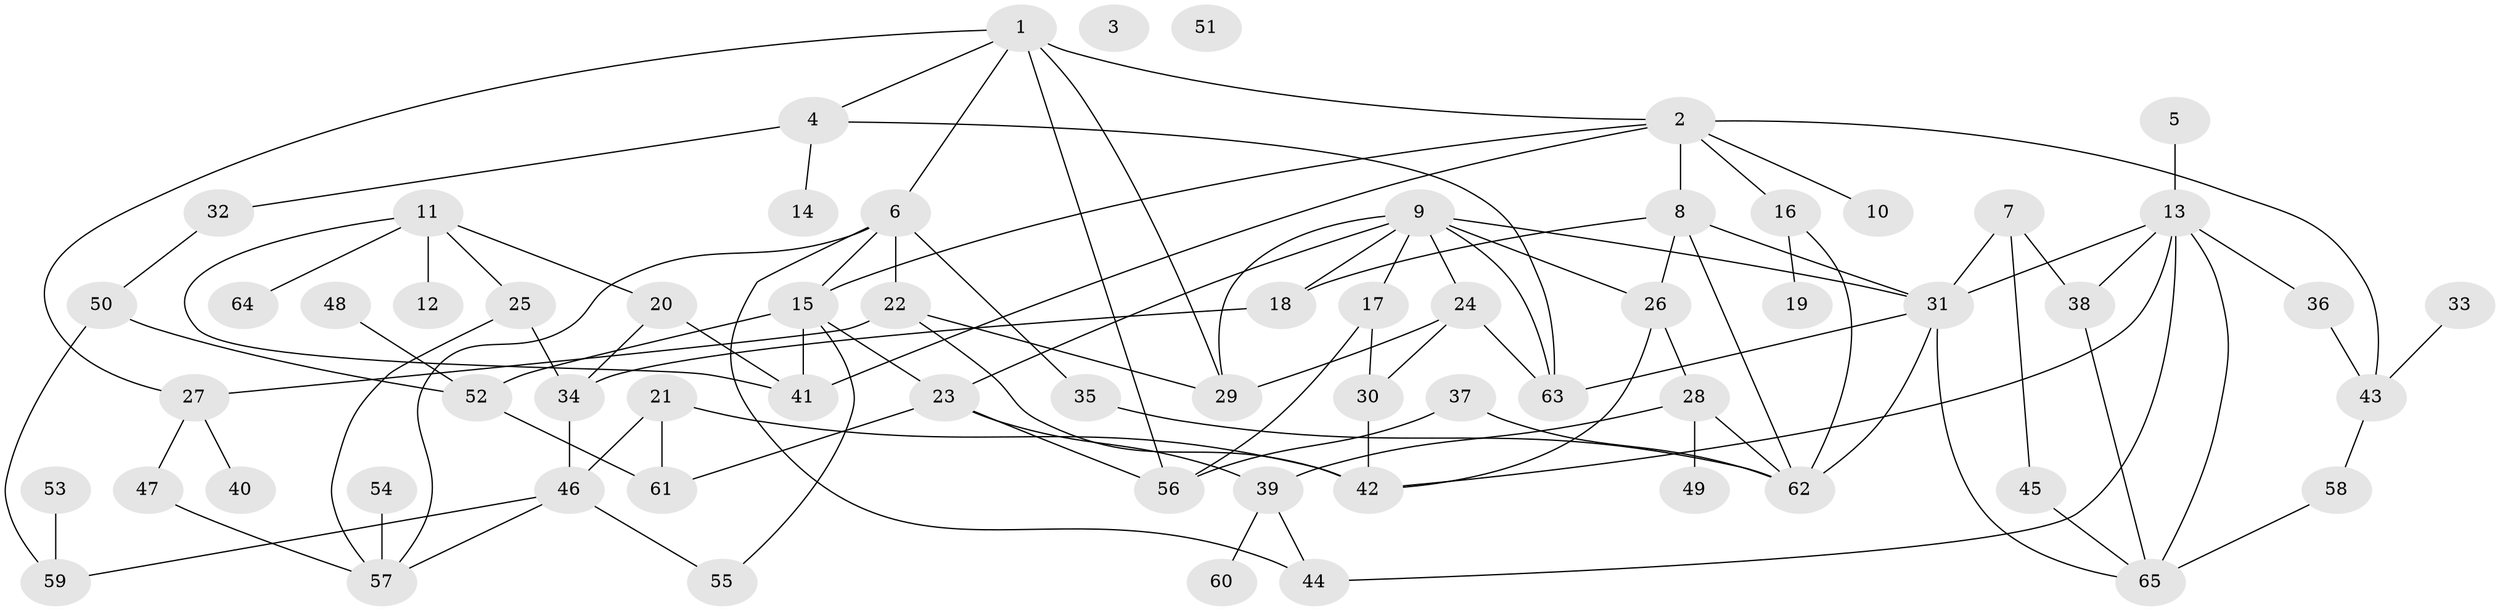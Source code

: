// coarse degree distribution, {8: 0.06976744186046512, 6: 0.046511627906976744, 0: 0.046511627906976744, 1: 0.20930232558139536, 9: 0.023255813953488372, 3: 0.09302325581395349, 7: 0.06976744186046512, 4: 0.13953488372093023, 2: 0.18604651162790697, 5: 0.11627906976744186}
// Generated by graph-tools (version 1.1) at 2025/41/03/06/25 10:41:20]
// undirected, 65 vertices, 106 edges
graph export_dot {
graph [start="1"]
  node [color=gray90,style=filled];
  1;
  2;
  3;
  4;
  5;
  6;
  7;
  8;
  9;
  10;
  11;
  12;
  13;
  14;
  15;
  16;
  17;
  18;
  19;
  20;
  21;
  22;
  23;
  24;
  25;
  26;
  27;
  28;
  29;
  30;
  31;
  32;
  33;
  34;
  35;
  36;
  37;
  38;
  39;
  40;
  41;
  42;
  43;
  44;
  45;
  46;
  47;
  48;
  49;
  50;
  51;
  52;
  53;
  54;
  55;
  56;
  57;
  58;
  59;
  60;
  61;
  62;
  63;
  64;
  65;
  1 -- 2;
  1 -- 4;
  1 -- 6;
  1 -- 27;
  1 -- 29;
  1 -- 56;
  2 -- 8;
  2 -- 10;
  2 -- 15;
  2 -- 16;
  2 -- 41;
  2 -- 43;
  4 -- 14;
  4 -- 32;
  4 -- 63;
  5 -- 13;
  6 -- 15;
  6 -- 22;
  6 -- 35;
  6 -- 44;
  6 -- 57;
  7 -- 31;
  7 -- 38;
  7 -- 45;
  8 -- 18;
  8 -- 26;
  8 -- 31;
  8 -- 62;
  9 -- 17;
  9 -- 18;
  9 -- 23;
  9 -- 24;
  9 -- 26;
  9 -- 29;
  9 -- 31;
  9 -- 63;
  11 -- 12;
  11 -- 20;
  11 -- 25;
  11 -- 41;
  11 -- 64;
  13 -- 31;
  13 -- 36;
  13 -- 38;
  13 -- 42;
  13 -- 44;
  13 -- 65;
  15 -- 23;
  15 -- 41;
  15 -- 52;
  15 -- 55;
  16 -- 19;
  16 -- 62;
  17 -- 30;
  17 -- 56;
  18 -- 34;
  20 -- 34;
  20 -- 41;
  21 -- 42;
  21 -- 46;
  21 -- 61;
  22 -- 27;
  22 -- 29;
  22 -- 42;
  23 -- 39;
  23 -- 56;
  23 -- 61;
  24 -- 29;
  24 -- 30;
  24 -- 63;
  25 -- 34;
  25 -- 57;
  26 -- 28;
  26 -- 42;
  27 -- 40;
  27 -- 47;
  28 -- 39;
  28 -- 49;
  28 -- 62;
  30 -- 42;
  31 -- 62;
  31 -- 63;
  31 -- 65;
  32 -- 50;
  33 -- 43;
  34 -- 46;
  35 -- 62;
  36 -- 43;
  37 -- 56;
  37 -- 62;
  38 -- 65;
  39 -- 44;
  39 -- 60;
  43 -- 58;
  45 -- 65;
  46 -- 55;
  46 -- 57;
  46 -- 59;
  47 -- 57;
  48 -- 52;
  50 -- 52;
  50 -- 59;
  52 -- 61;
  53 -- 59;
  54 -- 57;
  58 -- 65;
}
